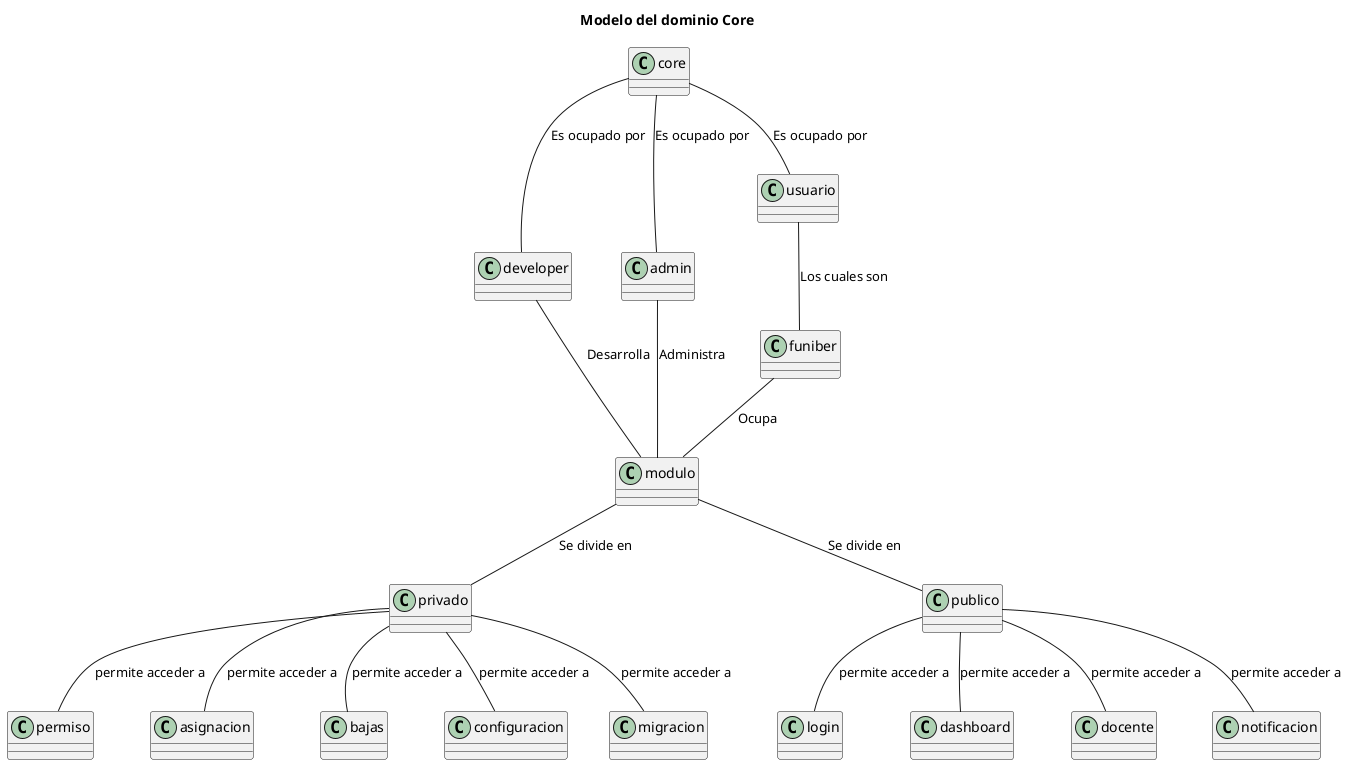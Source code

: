 @startuml
'https://plantuml.com/sequence-diagram
title Modelo del dominio Core

usuario --up core : "Es ocupado por"
admin --up core : "Es ocupado por"
developer --up core : "Es ocupado por"
funiber --up usuario : "Los cuales son"
modulo --up admin : "Administra"
modulo --up developer : "Desarrolla"
modulo --up funiber : "Ocupa"
privado --up modulo : "Se divide en"
publico --up modulo : "Se divide en"
login --up publico : "permite acceder a"
dashboard --up publico : "permite acceder a"
docente --up publico : "permite acceder a"
notificacion --up publico : "permite acceder a"
permiso --up privado : "permite acceder a"
asignacion --up privado : "permite acceder a"
bajas --up privado : "permite acceder a"
configuracion --up privado : "permite acceder a"
migracion --up privado : "permite acceder a"

@enduml